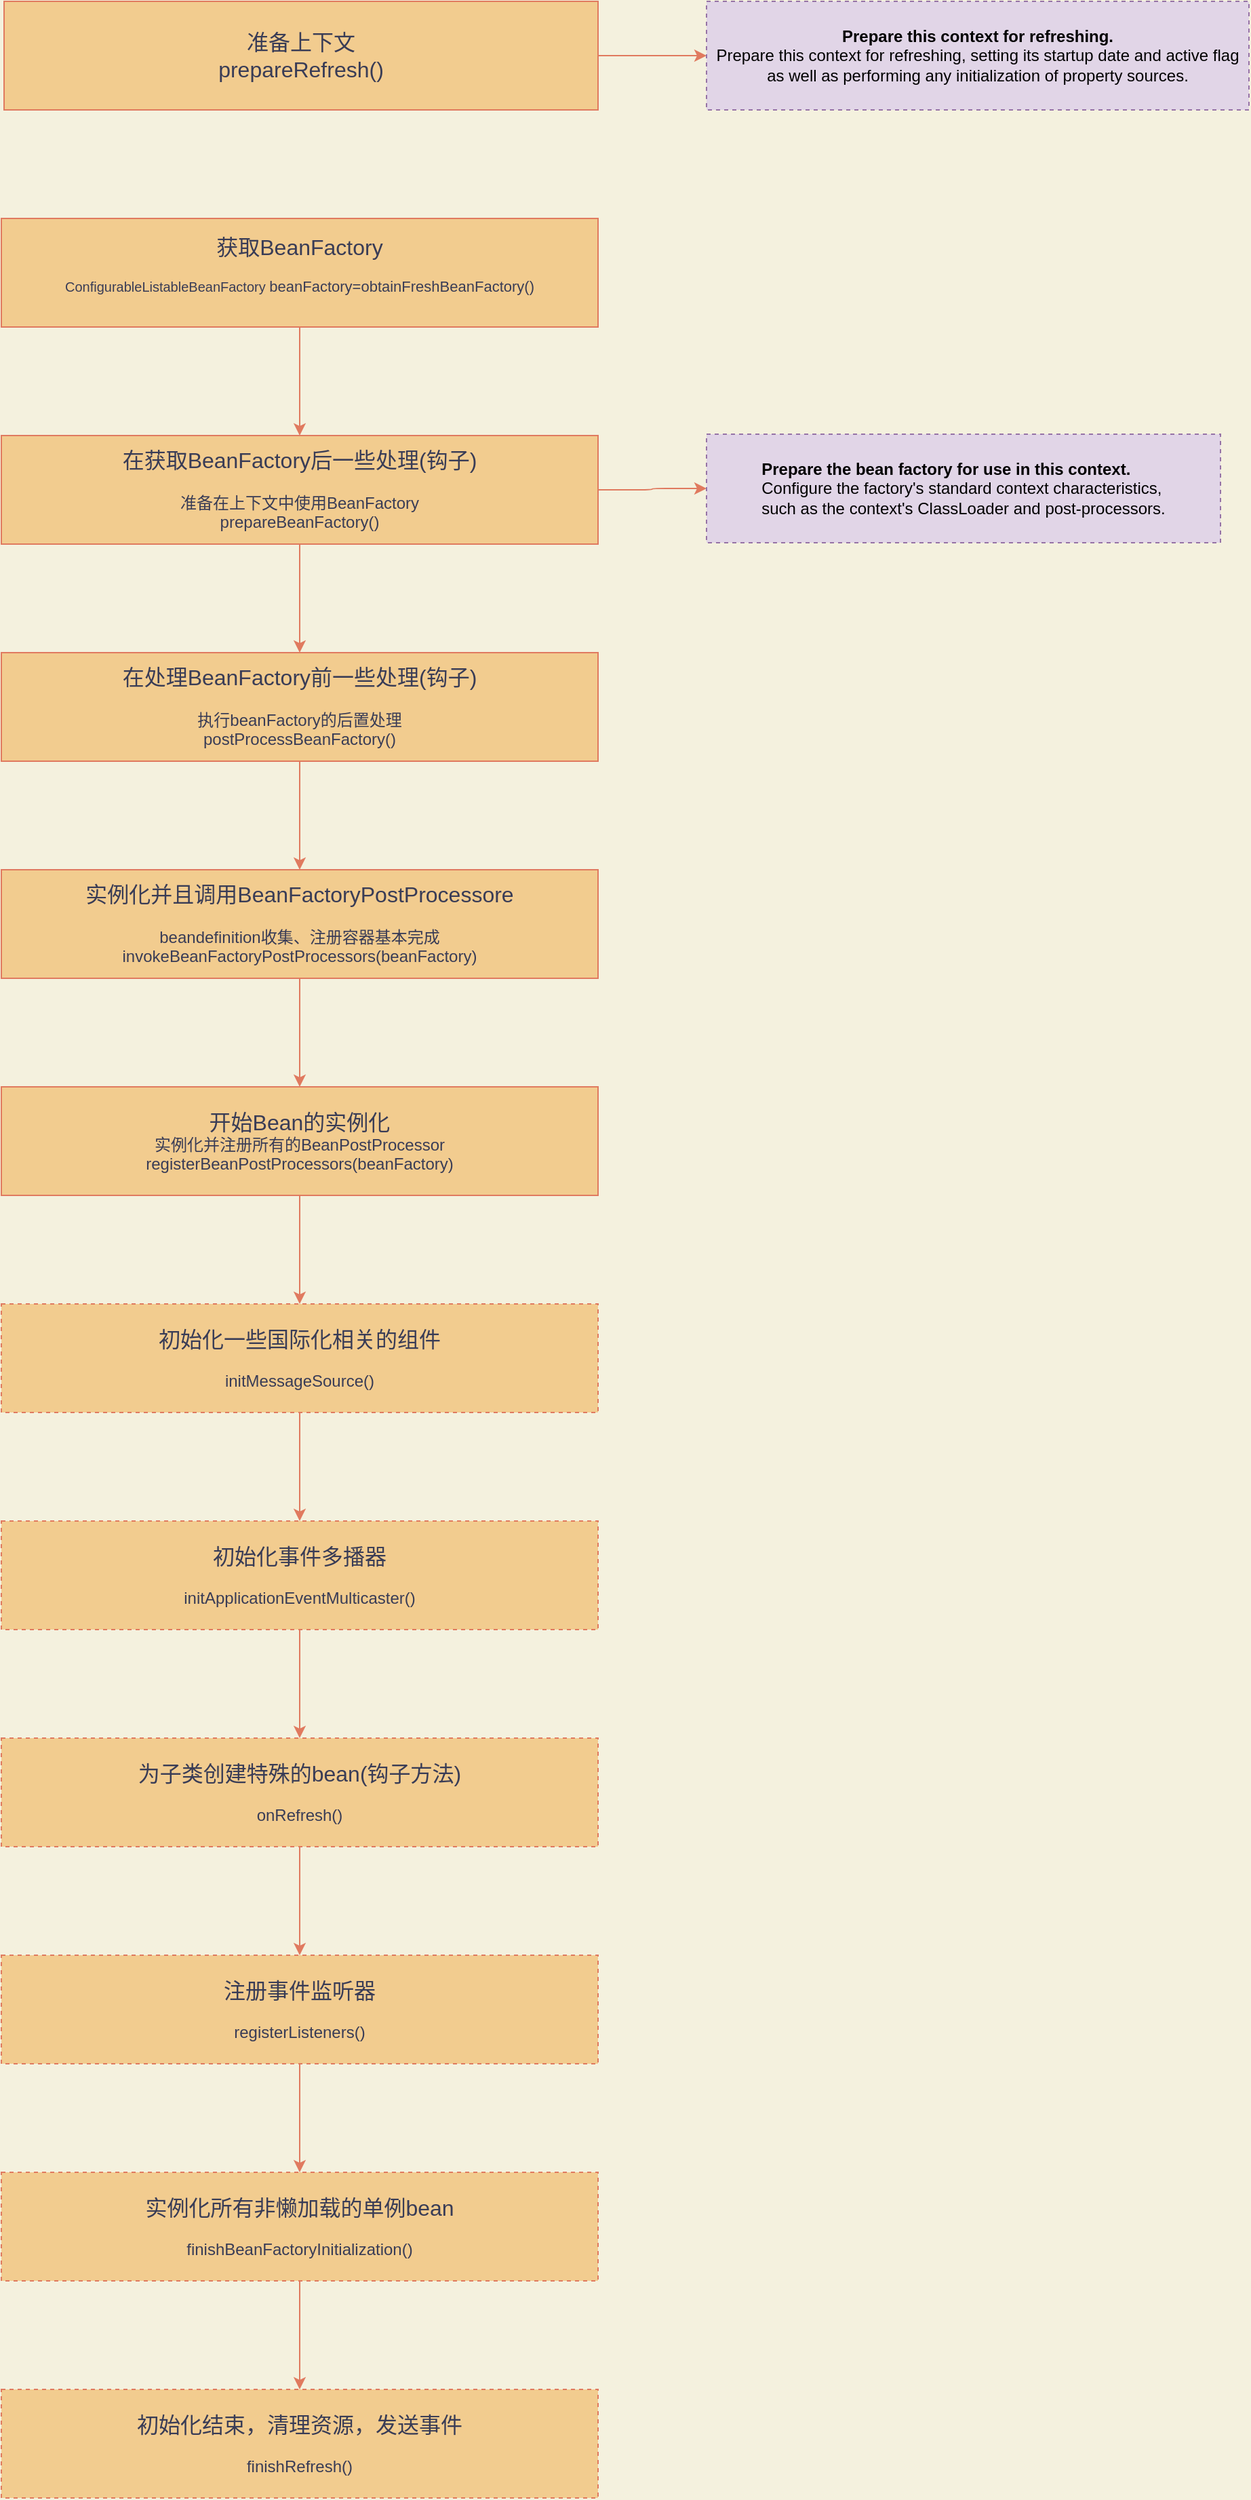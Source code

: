 <mxfile version="14.2.9" type="github">
  <diagram id="LiFO-dqfxDTqywaWIYEp" name="Page-1">
    <mxGraphModel dx="1730" dy="2082" grid="1" gridSize="10" guides="1" tooltips="1" connect="1" arrows="1" fold="1" page="1" pageScale="1" pageWidth="827" pageHeight="1169" background="#F4F1DE" math="0" shadow="0">
      <root>
        <mxCell id="0" />
        <mxCell id="1" parent="0" />
        <mxCell id="6VQLEimUdbVgPZYmoGiA-4" style="edgeStyle=orthogonalEdgeStyle;curved=0;rounded=1;sketch=0;orthogonalLoop=1;jettySize=auto;html=1;strokeColor=#E07A5F;fillColor=#F2CC8F;fontColor=#393C56;" edge="1" parent="1" source="6VQLEimUdbVgPZYmoGiA-1" target="6VQLEimUdbVgPZYmoGiA-3">
          <mxGeometry relative="1" as="geometry" />
        </mxCell>
        <mxCell id="6VQLEimUdbVgPZYmoGiA-1" value="&lt;font&gt;&lt;font style=&quot;font-size: 16px&quot;&gt;获取BeanFactory&lt;/font&gt;&lt;br&gt;&lt;/font&gt;&lt;p&gt;&lt;font style=&quot;line-height: 10%&quot; size=&quot;1&quot;&gt;ConfigurableListableBeanFactory &lt;/font&gt;&lt;font style=&quot;line-height: 10% ; font-size: 11px&quot;&gt;beanFactory=obtainFreshBeanFactory()&lt;/font&gt;&lt;/p&gt;" style="whiteSpace=wrap;html=1;fillColor=#F2CC8F;strokeColor=#E07A5F;fontColor=#393C56;" vertex="1" parent="1">
          <mxGeometry x="200" y="80" width="440" height="80" as="geometry" />
        </mxCell>
        <mxCell id="6VQLEimUdbVgPZYmoGiA-6" style="edgeStyle=orthogonalEdgeStyle;curved=0;rounded=1;sketch=0;orthogonalLoop=1;jettySize=auto;html=1;strokeColor=#E07A5F;fillColor=#F2CC8F;fontColor=#393C56;" edge="1" parent="1" source="6VQLEimUdbVgPZYmoGiA-3" target="6VQLEimUdbVgPZYmoGiA-5">
          <mxGeometry relative="1" as="geometry" />
        </mxCell>
        <mxCell id="6VQLEimUdbVgPZYmoGiA-8" value="" style="edgeStyle=orthogonalEdgeStyle;curved=0;rounded=1;sketch=0;orthogonalLoop=1;jettySize=auto;html=1;strokeColor=#E07A5F;fillColor=#F2CC8F;fontColor=#393C56;" edge="1" parent="1" source="6VQLEimUdbVgPZYmoGiA-3" target="6VQLEimUdbVgPZYmoGiA-7">
          <mxGeometry relative="1" as="geometry" />
        </mxCell>
        <mxCell id="6VQLEimUdbVgPZYmoGiA-3" value="&lt;font style=&quot;font-size: 16px&quot;&gt;在获取BeanFactory后一些处理(钩子)&lt;/font&gt;&lt;br&gt;&lt;br&gt;准备在上下文中使用BeanFactory&lt;br&gt;prepareBeanFactory()" style="whiteSpace=wrap;html=1;fillColor=#F2CC8F;strokeColor=#E07A5F;fontColor=#393C56;" vertex="1" parent="1">
          <mxGeometry x="200" y="240" width="440" height="80" as="geometry" />
        </mxCell>
        <mxCell id="6VQLEimUdbVgPZYmoGiA-14" style="edgeStyle=orthogonalEdgeStyle;curved=0;rounded=1;sketch=0;orthogonalLoop=1;jettySize=auto;html=1;exitX=0.5;exitY=1;exitDx=0;exitDy=0;entryX=0.5;entryY=0;entryDx=0;entryDy=0;strokeColor=#E07A5F;fillColor=#F2CC8F;fontColor=#393C56;" edge="1" parent="1" source="6VQLEimUdbVgPZYmoGiA-5" target="6VQLEimUdbVgPZYmoGiA-12">
          <mxGeometry relative="1" as="geometry" />
        </mxCell>
        <mxCell id="6VQLEimUdbVgPZYmoGiA-5" value="&lt;font style=&quot;font-size: 16px&quot;&gt;在处理BeanFactory前一些处理(钩子)&lt;/font&gt;&lt;br&gt;&lt;br&gt;执行beanFactory的后置处理 &lt;br&gt;postProcessBeanFactory()" style="whiteSpace=wrap;html=1;fillColor=#F2CC8F;strokeColor=#E07A5F;fontColor=#393C56;" vertex="1" parent="1">
          <mxGeometry x="200" y="400" width="440" height="80" as="geometry" />
        </mxCell>
        <mxCell id="6VQLEimUdbVgPZYmoGiA-7" value="&lt;div style=&quot;text-align: left&quot;&gt;&lt;span&gt;&lt;b&gt;Prepare the bean factory for use in this context.&lt;/b&gt;&lt;/span&gt;&lt;/div&gt;&lt;div style=&quot;text-align: left&quot;&gt;&lt;span&gt;Configure the factory&#39;s standard context characteristics,&lt;/span&gt;&lt;/div&gt;&lt;div style=&quot;text-align: left&quot;&gt;&lt;span&gt;such as the context&#39;s ClassLoader and post-processors.&lt;/span&gt;&lt;/div&gt;" style="whiteSpace=wrap;html=1;strokeColor=#9673a6;fillColor=#e1d5e7;dashed=1;" vertex="1" parent="1">
          <mxGeometry x="720" y="239" width="379" height="80" as="geometry" />
        </mxCell>
        <mxCell id="6VQLEimUdbVgPZYmoGiA-10" style="edgeStyle=orthogonalEdgeStyle;curved=0;rounded=1;sketch=0;orthogonalLoop=1;jettySize=auto;html=1;strokeColor=#E07A5F;fillColor=#F2CC8F;fontColor=#393C56;" edge="1" parent="1" source="6VQLEimUdbVgPZYmoGiA-9">
          <mxGeometry relative="1" as="geometry">
            <mxPoint x="720" y="-40" as="targetPoint" />
          </mxGeometry>
        </mxCell>
        <mxCell id="6VQLEimUdbVgPZYmoGiA-9" value="&lt;font&gt;&lt;font style=&quot;font-size: 16px&quot;&gt;准备上下文&lt;br&gt;prepareRefresh()&lt;br&gt;&lt;/font&gt;&lt;/font&gt;" style="whiteSpace=wrap;html=1;fillColor=#F2CC8F;strokeColor=#E07A5F;fontColor=#393C56;" vertex="1" parent="1">
          <mxGeometry x="202" y="-80" width="438" height="80" as="geometry" />
        </mxCell>
        <mxCell id="6VQLEimUdbVgPZYmoGiA-11" value="&lt;b&gt;Prepare this context for refreshing.&lt;/b&gt;&lt;br&gt;Prepare this context for refreshing, setting its startup date and active flag as well as performing any initialization of property sources.&lt;br&gt;" style="whiteSpace=wrap;html=1;rounded=0;dashed=1;sketch=0;strokeColor=#9673a6;fillColor=#e1d5e7;" vertex="1" parent="1">
          <mxGeometry x="720" y="-80" width="400" height="80" as="geometry" />
        </mxCell>
        <mxCell id="6VQLEimUdbVgPZYmoGiA-16" style="edgeStyle=orthogonalEdgeStyle;curved=0;rounded=1;sketch=0;orthogonalLoop=1;jettySize=auto;html=1;strokeColor=#E07A5F;fillColor=#F2CC8F;fontColor=#393C56;" edge="1" parent="1" source="6VQLEimUdbVgPZYmoGiA-12" target="6VQLEimUdbVgPZYmoGiA-15">
          <mxGeometry relative="1" as="geometry" />
        </mxCell>
        <mxCell id="6VQLEimUdbVgPZYmoGiA-12" value="&lt;span style=&quot;font-size: 16px&quot;&gt;实例化并且调用BeanFactoryPostProcessore&lt;/span&gt;&lt;br&gt;&lt;br&gt;beandefinition收集、注册容器基本完成&lt;br&gt;invokeBeanFactoryPostProcessors(beanFactory)" style="whiteSpace=wrap;html=1;fillColor=#F2CC8F;strokeColor=#E07A5F;fontColor=#393C56;" vertex="1" parent="1">
          <mxGeometry x="200" y="560" width="440" height="80" as="geometry" />
        </mxCell>
        <mxCell id="6VQLEimUdbVgPZYmoGiA-20" style="edgeStyle=orthogonalEdgeStyle;curved=0;rounded=1;sketch=0;orthogonalLoop=1;jettySize=auto;html=1;entryX=0.5;entryY=0;entryDx=0;entryDy=0;strokeColor=#E07A5F;fillColor=#F2CC8F;fontColor=#393C56;" edge="1" parent="1" source="6VQLEimUdbVgPZYmoGiA-15" target="6VQLEimUdbVgPZYmoGiA-19">
          <mxGeometry relative="1" as="geometry" />
        </mxCell>
        <mxCell id="6VQLEimUdbVgPZYmoGiA-15" value="&lt;span style=&quot;font-size: 16px&quot;&gt;开始Bean的实例化&lt;/span&gt;&lt;br&gt;实例化并注册所有的BeanPostProcessor&lt;br&gt;registerBeanPostProcessors(beanFactory)" style="whiteSpace=wrap;html=1;fillColor=#F2CC8F;strokeColor=#E07A5F;fontColor=#393C56;" vertex="1" parent="1">
          <mxGeometry x="200" y="720" width="440" height="80" as="geometry" />
        </mxCell>
        <mxCell id="6VQLEimUdbVgPZYmoGiA-22" style="edgeStyle=orthogonalEdgeStyle;curved=0;rounded=1;sketch=0;orthogonalLoop=1;jettySize=auto;html=1;strokeColor=#E07A5F;fillColor=#F2CC8F;fontColor=#393C56;" edge="1" parent="1" source="6VQLEimUdbVgPZYmoGiA-19" target="6VQLEimUdbVgPZYmoGiA-21">
          <mxGeometry relative="1" as="geometry" />
        </mxCell>
        <mxCell id="6VQLEimUdbVgPZYmoGiA-19" value="&lt;span style=&quot;font-size: 16px&quot;&gt;初始化一些国际化相关的组件&lt;/span&gt;&lt;br&gt;&lt;br&gt;initMessageSource()" style="whiteSpace=wrap;html=1;fillColor=#F2CC8F;strokeColor=#E07A5F;fontColor=#393C56;rounded=0;dashed=1;sketch=0;" vertex="1" parent="1">
          <mxGeometry x="200" y="880" width="440" height="80" as="geometry" />
        </mxCell>
        <mxCell id="6VQLEimUdbVgPZYmoGiA-24" style="edgeStyle=orthogonalEdgeStyle;curved=0;rounded=1;sketch=0;orthogonalLoop=1;jettySize=auto;html=1;entryX=0.5;entryY=0;entryDx=0;entryDy=0;strokeColor=#E07A5F;fillColor=#F2CC8F;fontColor=#393C56;" edge="1" parent="1" source="6VQLEimUdbVgPZYmoGiA-21" target="6VQLEimUdbVgPZYmoGiA-23">
          <mxGeometry relative="1" as="geometry" />
        </mxCell>
        <mxCell id="6VQLEimUdbVgPZYmoGiA-21" value="&lt;span style=&quot;font-size: 16px&quot;&gt;初始化事件多播器&lt;br&gt;&lt;/span&gt;&lt;br&gt;initApplicationEventMulticaster()" style="whiteSpace=wrap;html=1;fillColor=#F2CC8F;strokeColor=#E07A5F;fontColor=#393C56;rounded=0;dashed=1;sketch=0;" vertex="1" parent="1">
          <mxGeometry x="200" y="1040" width="440" height="80" as="geometry" />
        </mxCell>
        <mxCell id="6VQLEimUdbVgPZYmoGiA-26" style="edgeStyle=orthogonalEdgeStyle;curved=0;rounded=1;sketch=0;orthogonalLoop=1;jettySize=auto;html=1;entryX=0.5;entryY=0;entryDx=0;entryDy=0;strokeColor=#E07A5F;fillColor=#F2CC8F;fontColor=#393C56;" edge="1" parent="1" source="6VQLEimUdbVgPZYmoGiA-23" target="6VQLEimUdbVgPZYmoGiA-25">
          <mxGeometry relative="1" as="geometry" />
        </mxCell>
        <mxCell id="6VQLEimUdbVgPZYmoGiA-23" value="&lt;span style=&quot;font-size: 16px&quot;&gt;为子类创建特殊的bean(钩子方法)&lt;br&gt;&lt;/span&gt;&lt;br&gt;onRefresh()" style="whiteSpace=wrap;html=1;fillColor=#F2CC8F;strokeColor=#E07A5F;fontColor=#393C56;rounded=0;dashed=1;sketch=0;" vertex="1" parent="1">
          <mxGeometry x="200" y="1200" width="440" height="80" as="geometry" />
        </mxCell>
        <mxCell id="6VQLEimUdbVgPZYmoGiA-29" style="edgeStyle=orthogonalEdgeStyle;curved=0;rounded=1;sketch=0;orthogonalLoop=1;jettySize=auto;html=1;entryX=0.5;entryY=0;entryDx=0;entryDy=0;strokeColor=#E07A5F;fillColor=#F2CC8F;fontColor=#393C56;" edge="1" parent="1" source="6VQLEimUdbVgPZYmoGiA-25" target="6VQLEimUdbVgPZYmoGiA-27">
          <mxGeometry relative="1" as="geometry" />
        </mxCell>
        <mxCell id="6VQLEimUdbVgPZYmoGiA-25" value="&lt;span style=&quot;font-size: 16px&quot;&gt;注册事件监听器&lt;br&gt;&lt;/span&gt;&lt;br&gt;registerListeners()" style="whiteSpace=wrap;html=1;fillColor=#F2CC8F;strokeColor=#E07A5F;fontColor=#393C56;rounded=0;dashed=1;sketch=0;" vertex="1" parent="1">
          <mxGeometry x="200" y="1360" width="440" height="80" as="geometry" />
        </mxCell>
        <mxCell id="6VQLEimUdbVgPZYmoGiA-30" style="edgeStyle=orthogonalEdgeStyle;curved=0;rounded=1;sketch=0;orthogonalLoop=1;jettySize=auto;html=1;entryX=0.5;entryY=0;entryDx=0;entryDy=0;strokeColor=#E07A5F;fillColor=#F2CC8F;fontColor=#393C56;" edge="1" parent="1" source="6VQLEimUdbVgPZYmoGiA-27" target="6VQLEimUdbVgPZYmoGiA-28">
          <mxGeometry relative="1" as="geometry" />
        </mxCell>
        <mxCell id="6VQLEimUdbVgPZYmoGiA-27" value="&lt;span style=&quot;font-size: 16px&quot;&gt;实例化所有非懒加载的单例bean&lt;br&gt;&lt;/span&gt;&lt;br&gt;finishBeanFactoryInitialization()" style="whiteSpace=wrap;html=1;fillColor=#F2CC8F;strokeColor=#E07A5F;fontColor=#393C56;rounded=0;dashed=1;sketch=0;" vertex="1" parent="1">
          <mxGeometry x="200" y="1520" width="440" height="80" as="geometry" />
        </mxCell>
        <mxCell id="6VQLEimUdbVgPZYmoGiA-28" value="&lt;span style=&quot;font-size: 16px&quot;&gt;初始化结束，清理资源，发送事件&lt;br&gt;&lt;/span&gt;&lt;br&gt;finishRefresh()" style="whiteSpace=wrap;html=1;fillColor=#F2CC8F;strokeColor=#E07A5F;fontColor=#393C56;rounded=0;dashed=1;sketch=0;" vertex="1" parent="1">
          <mxGeometry x="200" y="1680" width="440" height="80" as="geometry" />
        </mxCell>
      </root>
    </mxGraphModel>
  </diagram>
</mxfile>
